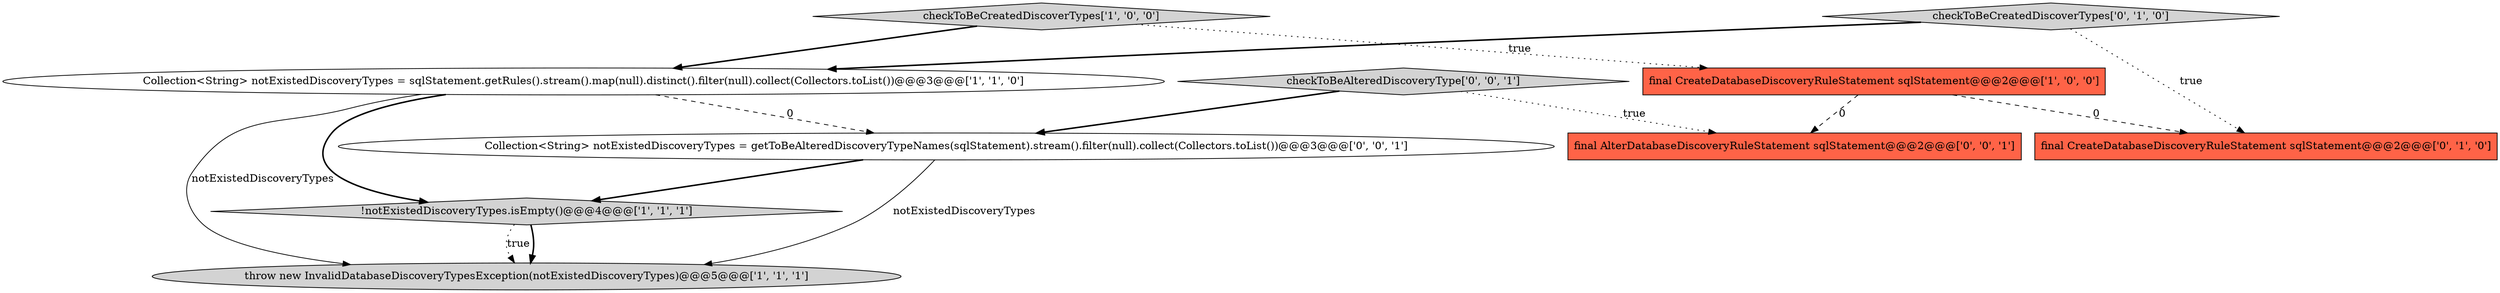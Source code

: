 digraph {
1 [style = filled, label = "final CreateDatabaseDiscoveryRuleStatement sqlStatement@@@2@@@['1', '0', '0']", fillcolor = tomato, shape = box image = "AAA1AAABBB1BBB"];
2 [style = filled, label = "throw new InvalidDatabaseDiscoveryTypesException(notExistedDiscoveryTypes)@@@5@@@['1', '1', '1']", fillcolor = lightgray, shape = ellipse image = "AAA0AAABBB1BBB"];
9 [style = filled, label = "checkToBeAlteredDiscoveryType['0', '0', '1']", fillcolor = lightgray, shape = diamond image = "AAA0AAABBB3BBB"];
5 [style = filled, label = "checkToBeCreatedDiscoverTypes['0', '1', '0']", fillcolor = lightgray, shape = diamond image = "AAA0AAABBB2BBB"];
7 [style = filled, label = "Collection<String> notExistedDiscoveryTypes = getToBeAlteredDiscoveryTypeNames(sqlStatement).stream().filter(null).collect(Collectors.toList())@@@3@@@['0', '0', '1']", fillcolor = white, shape = ellipse image = "AAA0AAABBB3BBB"];
6 [style = filled, label = "final CreateDatabaseDiscoveryRuleStatement sqlStatement@@@2@@@['0', '1', '0']", fillcolor = tomato, shape = box image = "AAA1AAABBB2BBB"];
4 [style = filled, label = "checkToBeCreatedDiscoverTypes['1', '0', '0']", fillcolor = lightgray, shape = diamond image = "AAA0AAABBB1BBB"];
3 [style = filled, label = "!notExistedDiscoveryTypes.isEmpty()@@@4@@@['1', '1', '1']", fillcolor = lightgray, shape = diamond image = "AAA0AAABBB1BBB"];
8 [style = filled, label = "final AlterDatabaseDiscoveryRuleStatement sqlStatement@@@2@@@['0', '0', '1']", fillcolor = tomato, shape = box image = "AAA0AAABBB3BBB"];
0 [style = filled, label = "Collection<String> notExistedDiscoveryTypes = sqlStatement.getRules().stream().map(null).distinct().filter(null).collect(Collectors.toList())@@@3@@@['1', '1', '0']", fillcolor = white, shape = ellipse image = "AAA0AAABBB1BBB"];
0->3 [style = bold, label=""];
5->6 [style = dotted, label="true"];
1->8 [style = dashed, label="0"];
3->2 [style = bold, label=""];
5->0 [style = bold, label=""];
9->7 [style = bold, label=""];
0->2 [style = solid, label="notExistedDiscoveryTypes"];
4->1 [style = dotted, label="true"];
0->7 [style = dashed, label="0"];
7->2 [style = solid, label="notExistedDiscoveryTypes"];
1->6 [style = dashed, label="0"];
3->2 [style = dotted, label="true"];
7->3 [style = bold, label=""];
4->0 [style = bold, label=""];
9->8 [style = dotted, label="true"];
}
